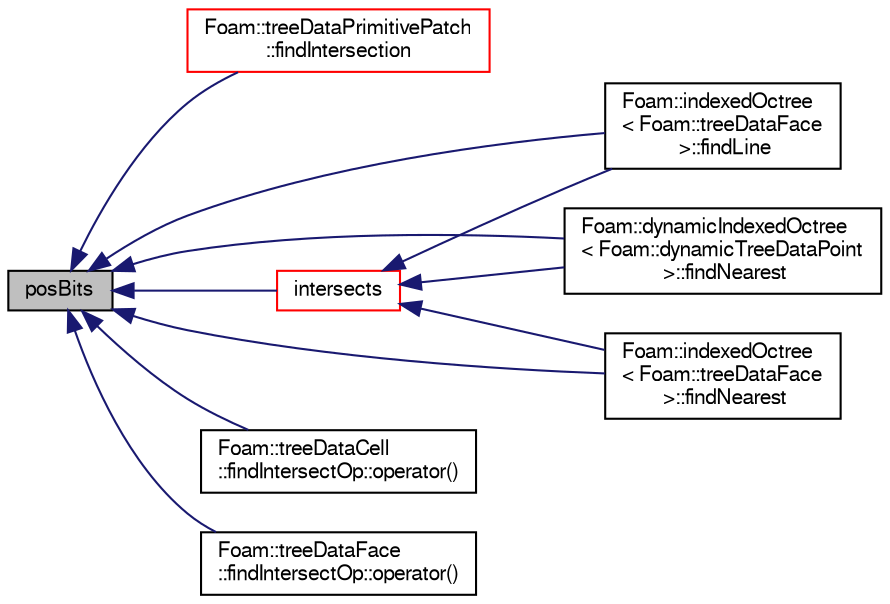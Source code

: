 digraph "posBits"
{
  bgcolor="transparent";
  edge [fontname="FreeSans",fontsize="10",labelfontname="FreeSans",labelfontsize="10"];
  node [fontname="FreeSans",fontsize="10",shape=record];
  rankdir="LR";
  Node283 [label="posBits",height=0.2,width=0.4,color="black", fillcolor="grey75", style="filled", fontcolor="black"];
  Node283 -> Node284 [dir="back",color="midnightblue",fontsize="10",style="solid",fontname="FreeSans"];
  Node284 [label="Foam::treeDataPrimitivePatch\l::findIntersection",height=0.2,width=0.4,color="red",URL="$a25066.html#a210153d7c41d79965657a6f10acedba1",tooltip="Helper: find intersection of line with shapes. "];
  Node283 -> Node288 [dir="back",color="midnightblue",fontsize="10",style="solid",fontname="FreeSans"];
  Node288 [label="Foam::indexedOctree\l\< Foam::treeDataFace\l \>::findLine",height=0.2,width=0.4,color="black",URL="$a25026.html#af654b41bf89d6e3d50c31030ec6bcb24"];
  Node283 -> Node289 [dir="back",color="midnightblue",fontsize="10",style="solid",fontname="FreeSans"];
  Node289 [label="Foam::dynamicIndexedOctree\l\< Foam::dynamicTreeDataPoint\l \>::findNearest",height=0.2,width=0.4,color="black",URL="$a25610.html#ae090443cbaa3565bc6dc0b28e77793a8",tooltip="Low level: calculate nearest starting from subnode. "];
  Node283 -> Node290 [dir="back",color="midnightblue",fontsize="10",style="solid",fontname="FreeSans"];
  Node290 [label="Foam::indexedOctree\l\< Foam::treeDataFace\l \>::findNearest",height=0.2,width=0.4,color="black",URL="$a25026.html#abd1691a3fc13b01ad68fb3ca35ec22d8",tooltip="Low level: calculate nearest starting from subnode. "];
  Node283 -> Node291 [dir="back",color="midnightblue",fontsize="10",style="solid",fontname="FreeSans"];
  Node291 [label="intersects",height=0.2,width=0.4,color="red",URL="$a27618.html#a7f2d8860a14160c2474f35e362a9b149",tooltip="Intersects segment; set point to intersection position and face,. "];
  Node291 -> Node288 [dir="back",color="midnightblue",fontsize="10",style="solid",fontname="FreeSans"];
  Node291 -> Node289 [dir="back",color="midnightblue",fontsize="10",style="solid",fontname="FreeSans"];
  Node291 -> Node290 [dir="back",color="midnightblue",fontsize="10",style="solid",fontname="FreeSans"];
  Node283 -> Node305 [dir="back",color="midnightblue",fontsize="10",style="solid",fontname="FreeSans"];
  Node305 [label="Foam::treeDataCell\l::findIntersectOp::operator()",height=0.2,width=0.4,color="black",URL="$a25638.html#adafae2aaf723502ccff1ff68a21fcdc0"];
  Node283 -> Node306 [dir="back",color="midnightblue",fontsize="10",style="solid",fontname="FreeSans"];
  Node306 [label="Foam::treeDataFace\l::findIntersectOp::operator()",height=0.2,width=0.4,color="black",URL="$a25050.html#adafae2aaf723502ccff1ff68a21fcdc0",tooltip="Calculate intersection of triangle with ray. Sets result. "];
}

